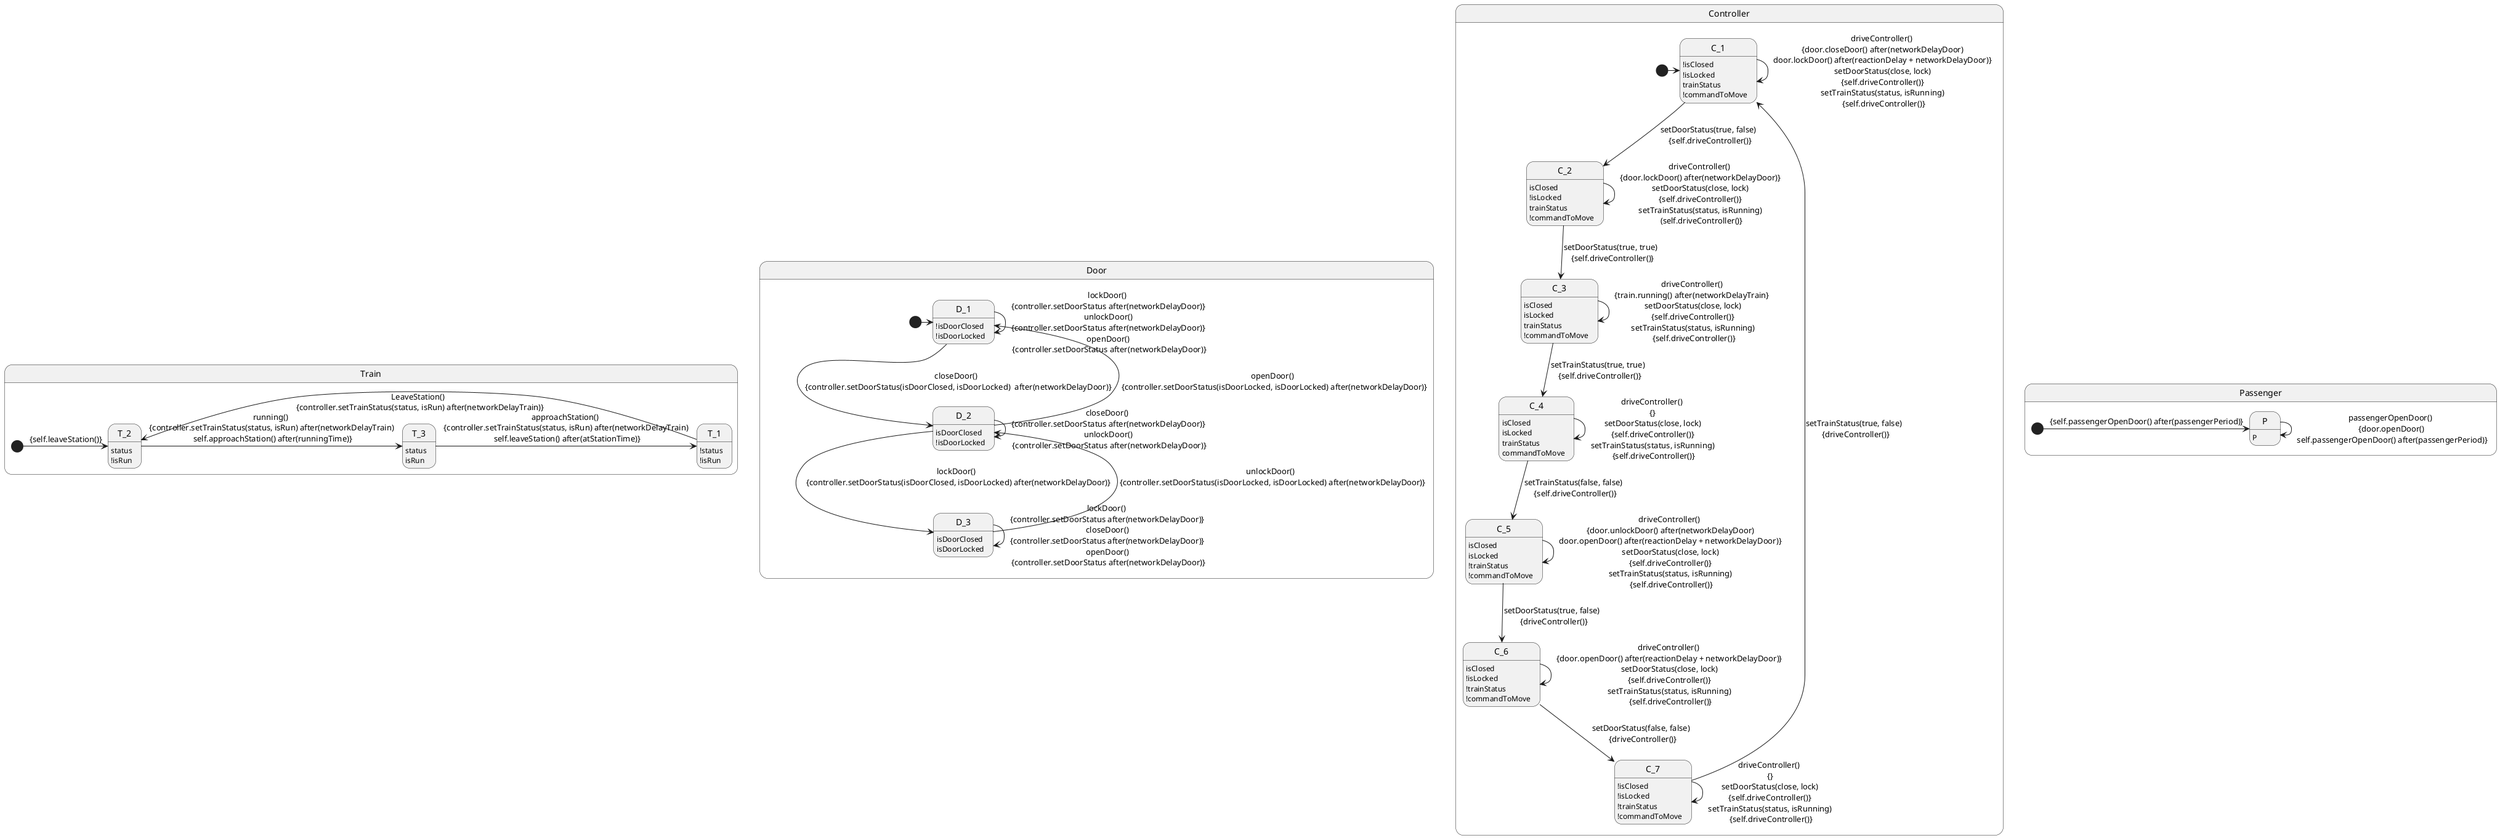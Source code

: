 @startuml
hide empty description

state Train{
state T_1 : !status
state T_1 : !isRun

state T_2 : status
state T_2 : !isRun

state T_3 : status
state T_3 : isRun


[*] -> T_2 : {self.leaveStation()}
T_1 -> T_2 : LeaveStation() \n {controller.setTrainStatus(status, isRun) after(networkDelayTrain)}
T_2 -> T_3 : running() \n {controller.setTrainStatus(status, isRun) after(networkDelayTrain) \n self.approachStation() after(runningTime)}
T_3 -> T_1 : approachStation() \n {controller.setTrainStatus(status, isRun) after(networkDelayTrain) \n self.leaveStation() after(atStationTime)}
}

state Door{
state D_1 : !isDoorClosed
state D_1 : !isDoorLocked

state D_2 : isDoorClosed
state D_2 : !isDoorLocked

state D_3 : isDoorClosed
state D_3 : isDoorLocked

[*] -> D_1

D_1 -> D_1 : lockDoor() \n {controller.setDoorStatus after(networkDelayDoor)} \n unlockDoor() \n {controller.setDoorStatus after(networkDelayDoor)} \n openDoor() \n {controller.setDoorStatus after(networkDelayDoor)}

D_1 --> D_2 : closeDoor() \n {controller.setDoorStatus(isDoorClosed, isDoorLocked)  after(networkDelayDoor)}

D_2 --> D_1 : openDoor() \n {controller.setDoorStatus(isDoorLocked, isDoorLocked) after(networkDelayDoor)}

D_2 -> D_2 : closeDoor() \n {controller.setDoorStatus after(networkDelayDoor)} \n unlockDoor() \n {controller.setDoorStatus after(networkDelayDoor)}

D_2 --> D_3 : lockDoor() \n {controller.setDoorStatus(isDoorClosed, isDoorLocked) after(networkDelayDoor)}

D_3 -> D_3 : lockDoor() \n {controller.setDoorStatus after(networkDelayDoor)} \n closeDoor() \n {controller.setDoorStatus after(networkDelayDoor)} \n openDoor() \n {controller.setDoorStatus after(networkDelayDoor)}

D_3 --> D_2 : unlockDoor() \n {controller.setDoorStatus(isDoorLocked, isDoorLocked) after(networkDelayDoor)}
}

state Controller{

state C_1 : !isClosed
state C_1 : !isLocked
state C_1 : trainStatus
state C_1 : !commandToMove

state C_2 : isClosed
state C_2 : !isLocked
state C_2 : trainStatus
state C_2 : !commandToMove

state C_3 : isClosed
state C_3 : isLocked
state C_3 : trainStatus
state C_3 : !commandToMove

state C_4 : isClosed
state C_4 : isLocked
state C_4 : trainStatus
state C_4 : commandToMove

state C_5 : isClosed
state C_5 : isLocked
state C_5 : !trainStatus
state C_5 : !commandToMove

state C_6 : isClosed
state C_6 : !isLocked
state C_6 : !trainStatus
state C_6 : !commandToMove

state C_7 : !isClosed
state C_7 : !isLocked
state C_7 : !trainStatus
state C_7 : !commandToMove


[*] -> C_1

C_1 -> C_1 : driveController() \n {door.closeDoor() after(networkDelayDoor) \n door.lockDoor() after(reactionDelay + networkDelayDoor)} \n setDoorStatus(close, lock) \n {self.driveController()} \n setTrainStatus(status, isRunning) \n {self.driveController()}

C_1 --> C_2 : setDoorStatus(true, false) \n {self.driveController()}

C_2 -> C_2 : driveController() \n {door.lockDoor() after(networkDelayDoor)} \n setDoorStatus(close, lock) \n {self.driveController()} \n setTrainStatus(status, isRunning) \n (self.driveController()}

C_2 --> C_3 : setDoorStatus(true, true) \n {self.driveController()}

C_3 -> C_3 : driveController() \n {train.running() after(networkDelayTrain}  \n setDoorStatus(close, lock) \n {self.driveController()} \n setTrainStatus(status, isRunning) \n {self.driveController()}

C_3 --> C_4 : setTrainStatus(true, true) \n {self.driveController()}

C_4 -> C_4 : driveController() \n {} \n setDoorStatus(close, lock) \n {self.driveController()} \n setTrainStatus(status, isRunning) \n {self.driveController()}

C_4 --> C_5 : setTrainStatus(false, false) \n {self.driveController()}

C_5 -> C_5 : driveController() \n {door.unlockDoor() after(networkDelayDoor) \n door.openDoor() after(reactionDelay + networkDelayDoor)} \n setDoorStatus(close, lock) \n {self.driveController()} \n setTrainStatus(status, isRunning) \n {self.driveController()}

C_5 --> C_6 : setDoorStatus(true, false) \n {driveController()}

C_6 -> C_6 : driveController() \n {door.openDoor() after(reactionDelay + networkDelayDoor)} \n setDoorStatus(close, lock) \n {self.driveController()} \n setTrainStatus(status, isRunning) \n {self.driveController()}

C_6 --> C_7 : setDoorStatus(false, false) \n {driveController()}

C_7 -> C_7 : driveController() \n {} \n setDoorStatus(close, lock) \n {self.driveController()} \n setTrainStatus(status, isRunning) \n {self.driveController()}

C_7 --> C_1 : setTrainStatus(true, false) \n {driveController()}

}

state Passenger{
state P : P

[*] -> P : {self.passengerOpenDoor() after(passengerPeriod)}
P -> P : passengerOpenDoor() \n {door.openDoor() \n self.passengerOpenDoor() after(passengerPeriod)}
}
@enduml